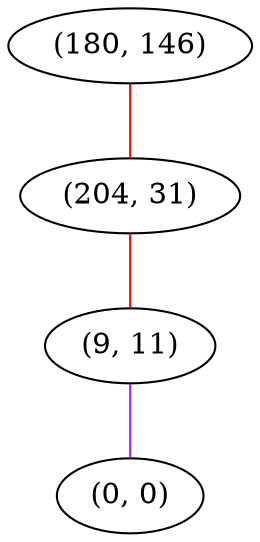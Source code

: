 graph "" {
"(180, 146)";
"(204, 31)";
"(9, 11)";
"(0, 0)";
"(180, 146)" -- "(204, 31)"  [color=red, key=0, weight=1];
"(204, 31)" -- "(9, 11)"  [color=red, key=0, weight=1];
"(9, 11)" -- "(0, 0)"  [color=purple, key=0, weight=4];
}
